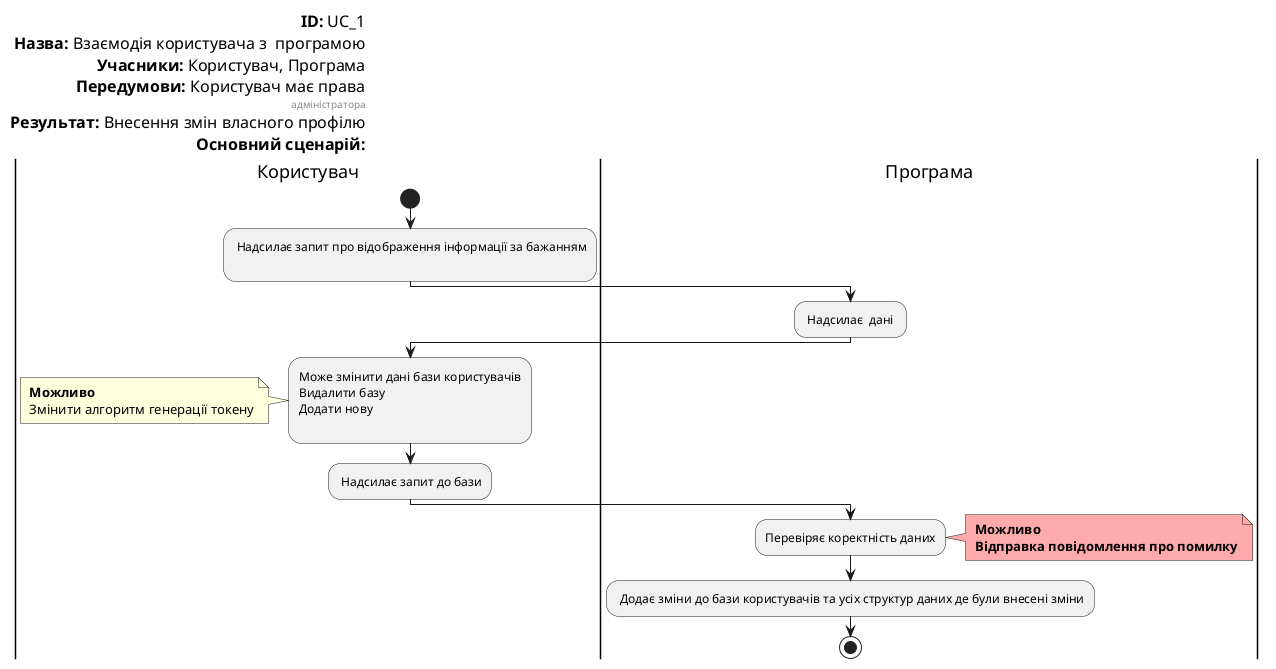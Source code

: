 @startuml UserUML1.2

left header
<font color=000 size=16><b>ID:</b> UC_1
<font color=000 size=16><b>Назва:</b> Взаємодія користувача з  програмою
<font color=000 size=16><b>Учасники:</b> Користувач, Програма
<font color=000 size=16><b>Передумови:</b> Користувач має права 
адміністратора
<font color=000 size=16><b>Результат:</b> Внесення змін власного профілю 
<font color=000 size=16><b>Основний сценарій:</b>
end header

|Користувач|
start
: Надсилає запит про відображення інформації за бажанням
;

|Програма|
: Надсилає  дані ;
|Користувач|
:Може змінити дані бази користувачів
Видалити базу
Додати нову
;
note left
<b> Можливо
 Змінити алгоритм генерації токену
end note

|Користувач|
: Надсилає запит до бази;

|Програма|
:Перевіряє коректність даних;
note right #ffaaaa
<b> Можливо 
<b> Відправка повідомлення про помилку
end note

: Додає зміни до бази користувачів та усіх структур даних де були внесені зміни;
stop;
@enduml
